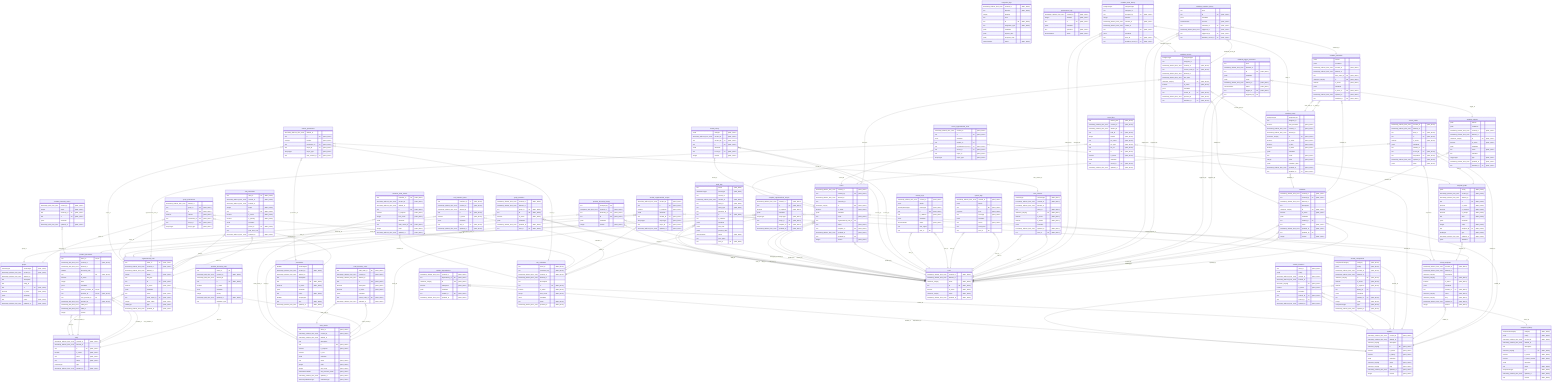 erDiagram
    audit_logs {
        text action "{NOT_NULL}"
        AuditActionType actionType "<CREATE,READ,UPDATE,DELETE,LOGIN,LOGOUT,EXPORT,IMPORT,SHARE,APPROVE,REJECT,CUSTOM> {NOT_NULL}"
        text context_id 
        timestamp_without_time_zone created_at "{NOT_NULL}"
        text entity_id "{NOT_NULL}"
        text entity_type "{NOT_NULL}"
        text hierarchy_id 
        text id PK "{NOT_NULL}"
        text ip_address 
        jsonb metadata 
        jsonb new_data 
        jsonb previous_data 
        GenericStatus status "<SUCCESS,FAILURE,PENDING,CANCELLED,BLOCKED,FLAGGED> {NOT_NULL}"
        text user_agent 
        text user_id FK "{NOT_NULL}"
    }

    component_library {
        ComponentCategory category "<DATA,FORM,LAYOUT,NAVIGATION,UTILITY,SECURITY,CUSTOM> {NOT_NULL}"
        jsonb config "{NOT_NULL}"
        timestamp_without_time_zone created_at "{NOT_NULL}"
        timestamp_without_time_zone deleted_at 
        text description 
        character_varying id PK "{NOT_NULL}"
        boolean is_active "{NOT_NULL}"
        boolean is_latest_version "{NOT_NULL}"
        jsonb metadata 
        text name "{NOT_NULL}"
        ComponentType type "<FIELD,FILE,SIGNATURE,TOKEN_INPUT,CODE_EDITOR,CAMERA,DATE_RANGE,CUSTOM> {NOT_NULL}"
        timestamp_without_time_zone updated_at "{NOT_NULL}"
        text version "{NOT_NULL}"
    }

    container_node_names {
        text container_id FK "{NOT_NULL}"
        timestamp_without_time_zone created_at "{NOT_NULL}"
        timestamp_without_time_zone deleted_at 
        text id PK "{NOT_NULL}"
        boolean is_required "{NOT_NULL}"
        integer item_count "{NOT_NULL}"
        jsonb metadata 
        text node_name_id FK "{NOT_NULL}"
        integer order "{NOT_NULL}"
        timestamp_without_time_zone updated_at "{NOT_NULL}"
    }

    context_permissions {
        timestamp_without_time_zone deleted_at 
        text id PK "{NOT_NULL}"
        boolean isActive "{NOT_NULL}"
        text permission_id FK "{NOT_NULL}"
        text scope_id FK "{NOT_NULL}"
        ScopeType scope_type "<MODULE,WORKFLOW,RECORD_TEMPLATE,COMPONENT,PROVIDER_HIERARCHY,ORGANIZATIONAL_UNIT,UNIT_CONTAINER> {NOT_NULL}"
        text user_context_id FK "{NOT_NULL}"
    }

    entity {
        timestamp_without_time_zone created_at "{NOT_NULL}"
        timestamp_without_time_zone deleted_at 
        text id PK "{NOT_NULL}"
        boolean is_active "{NOT_NULL}"
        text name "{NOT_NULL}"
        text status "{NOT_NULL}"
        ContextType type "<ADMIN,AGENCY,CLIENT,PROVIDER>"
        timestamp_without_time_zone updated_at "{NOT_NULL}"
    }

    group_members {
        timestamp_without_time_zone created_at "{NOT_NULL}"
        timestamp_without_time_zone deleted_at 
        text group_id FK "{NOT_NULL}"
        text id PK "{NOT_NULL}"
        boolean is_active "{NOT_NULL}"
        jsonb metadata 
        timestamp_without_time_zone updated_at "{NOT_NULL}"
        text user_id FK "{NOT_NULL}"
    }

    group_permissions {
        timestamp_without_time_zone deleted_at 
        text group_id FK "{NOT_NULL}"
        text id PK "{NOT_NULL}"
        boolean isActive "{NOT_NULL}"
        text permission_id FK "{NOT_NULL}"
        text scope_id FK "{NOT_NULL}"
        ScopeType scope_type "<MODULE,WORKFLOW,RECORD_TEMPLATE,COMPONENT,PROVIDER_HIERARCHY,ORGANIZATIONAL_UNIT,UNIT_CONTAINER> {NOT_NULL}"
    }

    groups {
        ContextType contextType "<ADMIN,AGENCY,CLIENT,PROVIDER> {NOT_NULL}"
        timestamp_without_time_zone created_at "{NOT_NULL}"
        timestamp_without_time_zone deleted_at 
        text description 
        text entity_id 
        text id PK "{NOT_NULL}"
        boolean is_active "{NOT_NULL}"
        jsonb metadata 
        text name "{NOT_NULL}"
        timestamp_without_time_zone updated_at "{NOT_NULL}"
    }

    integration_logs {
        timestamp_without_time_zone created_at "{NOT_NULL}"
        text direction "{NOT_NULL}"
        integer duration 
        text error 
        text id PK "{NOT_NULL}"
        text integration_type "{NOT_NULL}"
        jsonb metadata 
        jsonb request_data 
        jsonb response_data 
        GenericStatus status "<SUCCESS,FAILURE,PENDING,CANCELLED,BLOCKED,FLAGGED> {NOT_NULL}"
    }

    module_components {
        ComponentCategory category "<DATA,FORM,LAYOUT,NAVIGATION,UTILITY,SECURITY,CUSTOM> {NOT_NULL}"
        jsonb config "{NOT_NULL}"
        timestamp_without_time_zone created_at "{NOT_NULL}"
        timestamp_without_time_zone deleted_at 
        character_varying id PK "{NOT_NULL}"
        boolean is_active "{NOT_NULL}"
        boolean is_required "{NOT_NULL}"
        text library_id FK 
        jsonb metadata 
        text module_id FK "{NOT_NULL}"
        integer order "{NOT_NULL}"
        ComponentType type "<FIELD,FILE,SIGNATURE,TOKEN_INPUT,CODE_EDITOR,CAMERA,DATE_RANGE,CUSTOM> {NOT_NULL}"
        timestamp_without_time_zone updated_at "{NOT_NULL}"
    }

    module_dependencies {
        timestamp_without_time_zone created_at "{NOT_NULL}"
        text dependency_id FK "{NOT_NULL}"
        character_varying id PK "{NOT_NULL}"
        boolean isRequired "{NOT_NULL}"
        jsonb metadata 
        text module_id FK "{NOT_NULL}"
        timestamp_without_time_zone updated_at "{NOT_NULL}"
    }

    module_instances {
        text client_id "{NOT_NULL}"
        jsonb config 
        timestamp_without_time_zone created_at "{NOT_NULL}"
        timestamp_without_time_zone deleted_at 
        character_varying id PK "{NOT_NULL}"
        boolean is_active "{NOT_NULL}"
        jsonb metadata 
        text module_id FK "{NOT_NULL}"
        text source_id FK 
        timestamp_without_time_zone updated_at "{NOT_NULL}"
    }

    module_organizational_scopes {
        timestamp_without_time_zone created_at "{NOT_NULL}"
        text id PK "{NOT_NULL}"
        boolean is_required "{NOT_NULL}"
        jsonb metadata 
        text module_id FK "{NOT_NULL}"
        ScopeType scopeType "<MODULE,WORKFLOW,RECORD_TEMPLATE,COMPONENT,PROVIDER_HIERARCHY,ORGANIZATIONAL_UNIT,UNIT_CONTAINER> {NOT_NULL}"
        text scope_id FK "{NOT_NULL}"
        timestamp_without_time_zone updated_at "{NOT_NULL}"
    }

    modules {
        timestamp_without_time_zone created_at "{NOT_NULL}"
        timestamp_without_time_zone deleted_at 
        character_varying description 
        character_varying id PK "{NOT_NULL}"
        boolean is_active "{NOT_NULL}"
        boolean is_library "{NOT_NULL}"
        jsonb metadata 
        character_varying name "{NOT_NULL}"
        character_varying slug "{NOT_NULL}"
        timestamp_without_time_zone updated_at "{NOT_NULL}"
        integer version "{NOT_NULL}"
    }

    node_hierarchy_rules {
        text child_node_id FK "{NOT_NULL}"
        timestamp_without_time_zone created_at "{NOT_NULL}"
        timestamp_without_time_zone deleted_at 
        text id PK "{NOT_NULL}"
        boolean isRequired "{NOT_NULL}"
        boolean is_active "{NOT_NULL}"
        jsonb metadata 
        text parent_node_id FK "{NOT_NULL}"
        timestamp_without_time_zone updated_at "{NOT_NULL}"
    }

    node_names {
        text client_id "{NOT_NULL}"
        timestamp_without_time_zone created_at "{NOT_NULL}"
        timestamp_without_time_zone deleted_at 
        text description 
        text id PK "{NOT_NULL}"
        boolean is_required "{NOT_NULL}"
        boolean is_root 
        jsonb metadata 
        text name "{NOT_NULL}"
        integer order "{NOT_NULL}"
        integer unit_count "{NOT_NULL}"
        UnitSelectionMode unit_selection_mode "<single,multiple> {NOT_NULL}"
        timestamp_without_time_zone updated_at "{NOT_NULL}"
        HierarchyValidationType validationType "<STRICT,FLEXIBLE,CUSTOM> {NOT_NULL}"
    }

    organizational_units {
        text client_id FK "{NOT_NULL}"
        timestamp_without_time_zone created_at "{NOT_NULL}"
        timestamp_without_time_zone deleted_at 
        integer depth "{NOT_NULL}"
        text full_path 
        text id PK "{NOT_NULL}"
        boolean is_active "{NOT_NULL}"
        jsonb metadata 
        text name "{NOT_NULL}"
        text node_name_id FK "{NOT_NULL}"
        integer order_index "{NOT_NULL}"
        NodeType type "<ROOT,CATEGORY,OPTION> {NOT_NULL}"
        timestamp_without_time_zone updated_at "{NOT_NULL}"
    }

    performance_logs {
        timestamp_without_time_zone created_at "{NOT_NULL}"
        integer duration "{NOT_NULL}"
        text id PK "{NOT_NULL}"
        jsonb metadata 
        text operation "{NOT_NULL}"
        GenericStatus status "<SUCCESS,FAILURE,PENDING,CANCELLED,BLOCKED,FLAGGED> {NOT_NULL}"
    }

    permissions {
        ARRAY contextTypes 
        timestamp_without_time_zone created_at "{NOT_NULL}"
        timestamp_without_time_zone deleted_at 
        text description 
        text id PK "{NOT_NULL}"
        boolean is_active "{NOT_NULL}"
        jsonb metadata 
        text name "{NOT_NULL}"
        ARRAY scopeTypes 
        text slug "{NOT_NULL}"
        timestamp_without_time_zone updated_at "{NOT_NULL}"
    }

    provider_hierarchies {
        text client_id FK,UK 
        timestamp_with_time_zone created_at "{NOT_NULL}"
        timestamp_with_time_zone deleted_at 
        ARRAY hierarchy_path 
        text id PK "{NOT_NULL}"
        boolean is_active 
        integer level 
        jsonb metadata 
        text parent_provider_id FK,UK 
        text provider_id FK,UK "{NOT_NULL}"
        text root_provider_id FK 
        timestamp_with_time_zone updated_at "{NOT_NULL}"
        timestamp_with_time_zone valid_from 
        timestamp_with_time_zone valid_to 
        integer version 
    }

    provider_hierarchy_cache {
        timestamp_with_time_zone created_at "{NOT_NULL}"
        integer depth "{NOT_NULL}"
        text hierarchy_id FK "{NOT_NULL}"
        text id PK "{NOT_NULL}"
        jsonb metadata 
        timestamp_with_time_zone updated_at "{NOT_NULL}"
    }

    provider_hierarchy_history {
        text changed_by FK 
        timestamp_with_time_zone created_at "{NOT_NULL}"
        text hierarchy_id FK "{NOT_NULL}"
        text id PK "{NOT_NULL}"
        jsonb metadata 
        integer version "{NOT_NULL}"
    }

    provider_hierarchy_rules {
        text client_id FK 
        timestamp_with_time_zone created_at "{NOT_NULL}"
        timestamp_with_time_zone deleted_at 
        text id PK "{NOT_NULL}"
        boolean is_active 
        jsonb metadata 
        integer priority 
        timestamp_with_time_zone updated_at "{NOT_NULL}"
        text validation_type 
    }

    record {
        timestamp_without_time_zone created_at "{NOT_NULL}"
        text created_by FK "{NOT_NULL}"
        timestamp_without_time_zone deleted_at 
        text hierarchy_id 
        character_varying id PK "{NOT_NULL}"
        boolean is_active "{NOT_NULL}"
        jsonb metadata 
        text name "{NOT_NULL}"
        text organizational_unit_id FK 
        text status "{NOT_NULL}"
        text template_id FK "{NOT_NULL}"
        timestamp_without_time_zone updated_at "{NOT_NULL}"
        text updated_by FK 
        integer version "{NOT_NULL}"
    }

    record_files {
        text bucket_path "{NOT_NULL}"
        timestamp_without_time_zone created_at "{NOT_NULL}"
        timestamp_without_time_zone deleted_at 
        text field_id FK "{NOT_NULL}"
        integer fileSize "{NOT_NULL}"
        text file_name "{NOT_NULL}"
        text file_type "{NOT_NULL}"
        text file_url "{NOT_NULL}"
        text id PK "{NOT_NULL}"
        boolean is_active "{NOT_NULL}"
        jsonb metadata 
        text record_id FK "{NOT_NULL}"
        timestamp_without_time_zone updated_at "{NOT_NULL}"
    }

    record_history {
        jsonb changes "{NOT_NULL}"
        timestamp_without_time_zone created_at "{NOT_NULL}"
        text created_by FK "{NOT_NULL}"
        text id PK "{NOT_NULL}"
        jsonb metadata 
        text record_id FK "{NOT_NULL}"
        integer version "{NOT_NULL}"
    }

    record_organizational_units {
        timestamp_without_time_zone created_at "{NOT_NULL}"
        text id PK "{NOT_NULL}"
        jsonb metadata 
        text module_id FK 
        text organizational_unit_id FK "{NOT_NULL}"
        text record_id FK "{NOT_NULL}"
        text scope_id "{NOT_NULL}"
        ScopeType scope_type "<MODULE,WORKFLOW,RECORD_TEMPLATE,COMPONENT,PROVIDER_HIERARCHY,ORGANIZATIONAL_UNIT,UNIT_CONTAINER> {NOT_NULL}"
    }

    record_templates {
        timestamp_without_time_zone created_at "{NOT_NULL}"
        timestamp_without_time_zone deleted_at 
        character_varying description 
        character_varying id PK "{NOT_NULL}"
        boolean is_active "{NOT_NULL}"
        jsonb metadata 
        text module_id FK "{NOT_NULL}"
        character_varying name "{NOT_NULL}"
        character_varying slug "{NOT_NULL}"
        timestamp_without_time_zone updated_at "{NOT_NULL}"
        integer version "{NOT_NULL}"
    }

    record_values {
        timestamp_without_time_zone created_at "{NOT_NULL}"
        timestamp_without_time_zone deleted_at 
        text field_id FK "{NOT_NULL}"
        text id PK "{NOT_NULL}"
        boolean is_active "{NOT_NULL}"
        jsonb metadata 
        text module_id FK 
        text record_id FK "{NOT_NULL}"
        text templateId FK "{NOT_NULL}"
        timestamp_without_time_zone updated_at "{NOT_NULL}"
        jsonb value "{NOT_NULL}"
    }

    security_logs {
        timestamp_without_time_zone created_at "{NOT_NULL}"
        jsonb details 
        SecurityEventType eventType "<LOGIN_ATTEMPT,PASSWORD_CHANGE,PERMISSION_CHANGE,API_KEY_GENERATED,TOKEN_GENERATED,ACCESS_DENIED,SUSPICIOUS_ACTIVITY> {NOT_NULL}"
        text id PK "{NOT_NULL}"
        text ip_address "{NOT_NULL}"
        jsonb metadata 
        GenericStatus status "<SUCCESS,FAILURE,PENDING,CANCELLED,BLOCKED,FLAGGED> {NOT_NULL}"
        text user_agent 
        text user_id FK 
    }

    system_logs {
        timestamp_without_time_zone created_at "{NOT_NULL}"
        jsonb details 
        text id PK "{NOT_NULL}"
        LogLevel level "<DEBUG,INFO,WARN,ERROR,FATAL> {NOT_NULL}"
        text message "{NOT_NULL}"
        jsonb metadata 
        text source "{NOT_NULL}"
        text stack_trace 
        text user_id FK 
    }

    template_fields {
        jsonb config "{NOT_NULL}"
        timestamp_without_time_zone created_at "{NOT_NULL}"
        timestamp_without_time_zone deleted_at 
        text id PK "{NOT_NULL}"
        boolean is_active "{NOT_NULL}"
        boolean is_required "{NOT_NULL}"
        boolean is_unique "{NOT_NULL}"
        text label "{NOT_NULL}"
        jsonb metadata 
        integer order "{NOT_NULL}"
        text template_id FK "{NOT_NULL}"
        FieldType type "<TEXT,TEXTAREA,PASSWORD,EMAIL,URL,NUMBER,RATING,SELECT,MULTISELECT,RADIO,CHECKBOX,DATE,TIME,DATETIME,DATE_RANGE,PHONE,TEL,FILE,MULTIFILE,COLOR,CPF,CNPJ,SWITCH> {NOT_NULL}"
        timestamp_without_time_zone updated_at "{NOT_NULL}"
        jsonb validation 
    }

    template_organizational_scopes {
        timestamp_without_time_zone created_at "{NOT_NULL}"
        text id PK "{NOT_NULL}"
        boolean is_required "{NOT_NULL}"
        jsonb metadata 
        ScopeType scopeType "<MODULE,WORKFLOW,RECORD_TEMPLATE,COMPONENT,PROVIDER_HIERARCHY,ORGANIZATIONAL_UNIT,UNIT_CONTAINER> {NOT_NULL}"
        text scope_id FK "{NOT_NULL}"
        text template_id FK "{NOT_NULL}"
        timestamp_without_time_zone updated_at "{NOT_NULL}"
    }

    unit_container_items {
        text container_id FK "{NOT_NULL}"
        timestamp_without_time_zone created_at "{NOT_NULL}"
        timestamp_without_time_zone deleted_at 
        text id PK "{NOT_NULL}"
        boolean is_active "{NOT_NULL}"
        jsonb metadata 
        text unit_id FK "{NOT_NULL}"
        timestamp_without_time_zone updated_at "{NOT_NULL}"
    }

    unit_containers {
        text client_id "{NOT_NULL}"
        text container_key "{NOT_NULL}"
        timestamp_without_time_zone created_at "{NOT_NULL}"
        timestamp_without_time_zone deleted_at 
        text description 
        text id PK "{NOT_NULL}"
        boolean is_active "{NOT_NULL}"
        integer item_count "{NOT_NULL}"
        jsonb metadata 
        text name "{NOT_NULL}"
        timestamp_without_time_zone updated_at "{NOT_NULL}"
    }

    unit_hierarchies {
        text child_id FK "{NOT_NULL}"
        timestamp_without_time_zone created_at "{NOT_NULL}"
        timestamp_without_time_zone deleted_at 
        integer depth "{NOT_NULL}"
        text id PK "{NOT_NULL}"
        boolean is_active "{NOT_NULL}"
        boolean is_primary "{NOT_NULL}"
        jsonb metadata 
        text parent_id FK "{NOT_NULL}"
        text path_from_root 
        timestamp_without_time_zone updated_at "{NOT_NULL}"
    }

    user_contexts {
        ContextType contextType "<ADMIN,AGENCY,CLIENT,PROVIDER> {NOT_NULL}"
        timestamp_without_time_zone created_at "{NOT_NULL}"
        timestamp_without_time_zone deleted_at 
        text entity_id "{NOT_NULL}"
        character_varying id PK "{NOT_NULL}"
        boolean is_active "{NOT_NULL}"
        boolean is_admin "{NOT_NULL}"
        jsonb metadata 
        timestamp_without_time_zone updated_at "{NOT_NULL}"
        text user_id FK "{NOT_NULL}"
    }

    users {
        timestamp_without_time_zone created_at "{NOT_NULL}"
        timestamp_without_time_zone deleted_at 
        character_varying email "{NOT_NULL}"
        text id PK "{NOT_NULL}"
        boolean is_active "{NOT_NULL}"
        character_varying name "{NOT_NULL}"
        timestamp_without_time_zone updated_at "{NOT_NULL}"
    }

    workflow_records {
        AssigneeType assigneeType "<USER,GROUP,CONTEXT,PROVIDER,PROVIDER_GROUP,CLIENT>"
        text assignee_id 
        timestamp_without_time_zone created_at "{NOT_NULL}"
        text current_state_id FK "{NOT_NULL}"
        timestamp_without_time_zone deleted_at 
        timestamp_without_time_zone due_date 
        character_varying id PK "{NOT_NULL}"
        boolean is_active "{NOT_NULL}"
        jsonb metadata 
        text record_id FK "{NOT_NULL}"
        timestamp_without_time_zone updated_at "{NOT_NULL}"
        text workflow_id FK "{NOT_NULL}"
    }

    workflow_state_history {
        AssigneeType assigneeType "<USER,GROUP,CONTEXT,PROVIDER,PROVIDER_GROUP,CLIENT>"
        text assignee_id 
        text changed_by FK "{NOT_NULL}"
        integer duration 
        timestamp_without_time_zone entered_at "{NOT_NULL}"
        timestamp_without_time_zone exited_at 
        text id PK "{NOT_NULL}"
        jsonb metadata 
        text state_id FK "{NOT_NULL}"
        text workflow_record_id FK "{NOT_NULL}"
    }

    workflow_states {
        AssigneeType assigneeType "<USER,GROUP,CONTEXT,PROVIDER,PROVIDER_GROUP,CLIENT>"
        text assignee_id 
        boolean auto_transition "{NOT_NULL}"
        timestamp_without_time_zone created_at "{NOT_NULL}"
        timestamp_without_time_zone deleted_at 
        character_varying id PK "{NOT_NULL}"
        boolean is_active "{NOT_NULL}"
        boolean is_final "{NOT_NULL}"
        boolean is_initial "{NOT_NULL}"
        jsonb metadata 
        text name "{NOT_NULL}"
        integer order "{NOT_NULL}"
        jsonb transition_rules 
        timestamp_without_time_zone updated_at "{NOT_NULL}"
        text workflow_id FK "{NOT_NULL}"
    }

    workflow_transition_history {
        text error 
        text id PK "{NOT_NULL}"
        jsonb metadata 
        GenericStatus success "<SUCCESS,FAILURE,PENDING,CANCELLED,BLOCKED,FLAGGED> {NOT_NULL}"
        text transition_id FK "{NOT_NULL}"
        timestamp_without_time_zone triggered_at "{NOT_NULL}"
        text triggered_by FK "{NOT_NULL}"
        text workflow_record_id FK "{NOT_NULL}"
    }

    workflow_transitions {
        jsonb actions 
        jsonb conditions 
        timestamp_without_time_zone created_at "{NOT_NULL}"
        timestamp_without_time_zone deleted_at 
        text from_state_id FK "{NOT_NULL}"
        character_varying id PK "{NOT_NULL}"
        boolean is_active "{NOT_NULL}"
        jsonb metadata 
        text to_state_id FK "{NOT_NULL}"
        timestamp_without_time_zone updated_at "{NOT_NULL}"
        text workflow_id FK "{NOT_NULL}"
    }

    workflow_trigger_executions {
        text error 
        timestamp_without_time_zone finished_at 
        text id PK "{NOT_NULL}"
        jsonb metadata 
        jsonb result 
        timestamp_without_time_zone started_at "{NOT_NULL}"
        GenericStatus status "<SUCCESS,FAILURE,PENDING,CANCELLED,BLOCKED,FLAGGED> {NOT_NULL}"
        text trigger_id FK "{NOT_NULL}"
        text triggered_by FK 
    }

    workflow_triggers {
        jsonb actions 
        jsonb conditions 
        timestamp_without_time_zone created_at "{NOT_NULL}"
        timestamp_without_time_zone deleted_at 
        character_varying id PK "{NOT_NULL}"
        boolean is_active "{NOT_NULL}"
        jsonb metadata 
        text name "{NOT_NULL}"
        text schedule 
        TriggerType type "<SCHEDULE,EVENT,CONDITION> {NOT_NULL}"
        timestamp_without_time_zone updated_at "{NOT_NULL}"
        text workflow_id FK "{NOT_NULL}"
    }

    workflows {
        timestamp_without_time_zone created_at "{NOT_NULL}"
        text created_by FK "{NOT_NULL}"
        timestamp_without_time_zone deleted_at 
        text description 
        character_varying id PK "{NOT_NULL}"
        boolean is_active "{NOT_NULL}"
        jsonb metadata 
        text module_id FK 
        text name "{NOT_NULL}"
        timestamp_without_time_zone updated_at "{NOT_NULL}"
        text updated_by FK 
        integer version "{NOT_NULL}"
    }

    audit_logs }o--|| users : "user_id"
    audit_logs }o--|| users : "user_id"
    module_components }o--|| component_library : "library_id"
    container_node_names }o--|| node_names : "node_name_id"
    container_node_names }o--|| unit_containers : "container_id"
    context_permissions }o--|| organizational_units : "scope_id"
    context_permissions }o--|| permissions : "permission_id"
    context_permissions }o--|| unit_containers : "scope_id"
    context_permissions }o--|| user_contexts : "user_context_id"
    organizational_units }o--|| entity : "client_id"
    provider_hierarchies }o--|| entity : "client_id"
    provider_hierarchies }o--|| entity : "parent_provider_id"
    provider_hierarchies }o--|| entity : "provider_id"
    provider_hierarchies }o--|| entity : "root_provider_id"
    provider_hierarchy_rules }o--|| entity : "client_id"
    group_members }o--|| users : "user_id"
    group_members }o--|| groups : "group_id"
    group_members }o--|| users : "user_id"
    group_permissions }o--|| groups : "group_id"
    group_permissions }o--|| organizational_units : "scope_id"
    group_permissions }o--|| permissions : "permission_id"
    group_permissions }o--|| unit_containers : "scope_id"
    module_components }o--|| modules : "module_id"
    module_dependencies }o--|| modules : "dependency_id"
    module_dependencies }o--|| modules : "module_id"
    module_instances }o--|| modules : "module_id"
    module_instances }o--|| modules : "source_id"
    module_organizational_scopes }o--|| modules : "module_id"
    module_organizational_scopes }o--|| node_names : "scope_id"
    module_organizational_scopes }o--|| organizational_units : "scope_id"
    module_organizational_scopes }o--|| unit_containers : "scope_id"
    record_organizational_units }o--|| modules : "module_id"
    record_templates }o--|| modules : "module_id"
    record_values }o--|| modules : "module_id"
    workflows }o--|| modules : "module_id"
    node_hierarchy_rules }o--|| node_names : "child_node_id"
    node_hierarchy_rules }o--|| node_names : "parent_node_id"
    organizational_units }o--|| node_names : "node_name_id"
    template_organizational_scopes }o--|| node_names : "scope_id"
    record }o--|| organizational_units : "organizational_unit_id"
    record_organizational_units }o--|| organizational_units : "organizational_unit_id"
    template_organizational_scopes }o--|| organizational_units : "scope_id"
    unit_container_items }o--|| organizational_units : "unit_id"
    unit_hierarchies }o--|| organizational_units : "child_id"
    unit_hierarchies }o--|| organizational_units : "parent_id"
    provider_hierarchy_cache }o--|| provider_hierarchies : "hierarchy_id"
    provider_hierarchy_history }o--|| provider_hierarchies : "hierarchy_id"
    provider_hierarchy_history }o--|| users : "changed_by"
    provider_hierarchy_history }o--|| users : "changed_by"
    record }o--|| users : "created_by"
    record }o--|| users : "updated_by"
    record }o--|| record_templates : "template_id"
    record }o--|| users : "created_by"
    record }o--|| users : "updated_by"
    record_files }o--|| record : "record_id"
    record_history }o--|| record : "record_id"
    record_organizational_units }o--|| record : "record_id"
    record_values }o--|| record : "record_id"
    workflow_records }o--|| record : "record_id"
    record_files }o--|| template_fields : "field_id"
    record_history }o--|| users : "created_by"
    record_history }o--|| users : "created_by"
    record_values }o--|| record_templates : "templateId"
    template_fields }o--|| record_templates : "template_id"
    template_organizational_scopes }o--|| record_templates : "template_id"
    record_values }o--|| template_fields : "field_id"
    security_logs }o--|| users : "user_id"
    security_logs }o--|| users : "user_id"
    system_logs }o--|| users : "user_id"
    system_logs }o--|| users : "user_id"
    template_organizational_scopes }o--|| unit_containers : "scope_id"
    unit_container_items }o--|| unit_containers : "container_id"
    user_contexts }o--|| users : "user_id"
    user_contexts }o--|| users : "user_id"
    workflow_state_history }o--|| users : "changed_by"
    workflow_state_history }o--|| users : "changed_by"
    workflow_transition_history }o--|| users : "triggered_by"
    workflow_transition_history }o--|| users : "triggered_by"
    workflow_trigger_executions }o--|| users : "triggered_by"
    workflow_trigger_executions }o--|| users : "triggered_by"
    workflows }o--|| users : "created_by"
    workflows }o--|| users : "updated_by"
    workflows }o--|| users : "created_by"
    workflows }o--|| users : "updated_by"
    workflow_records }o--|| workflow_states : "current_state_id"
    workflow_records }o--|| workflows : "workflow_id"
    workflow_state_history }o--|| workflow_records : "workflow_record_id"
    workflow_transition_history }o--|| workflow_records : "workflow_record_id"
    workflow_state_history }o--|| workflow_states : "state_id"
    workflow_states }o--|| workflows : "workflow_id"
    workflow_transitions }o--|| workflow_states : "from_state_id"
    workflow_transitions }o--|| workflow_states : "to_state_id"
    workflow_transition_history }o--|| workflow_transitions : "transition_id"
    workflow_transitions }o--|| workflows : "workflow_id"
    workflow_trigger_executions }o--|| workflow_triggers : "trigger_id"
    workflow_triggers }o--|| workflows : "workflow_id"